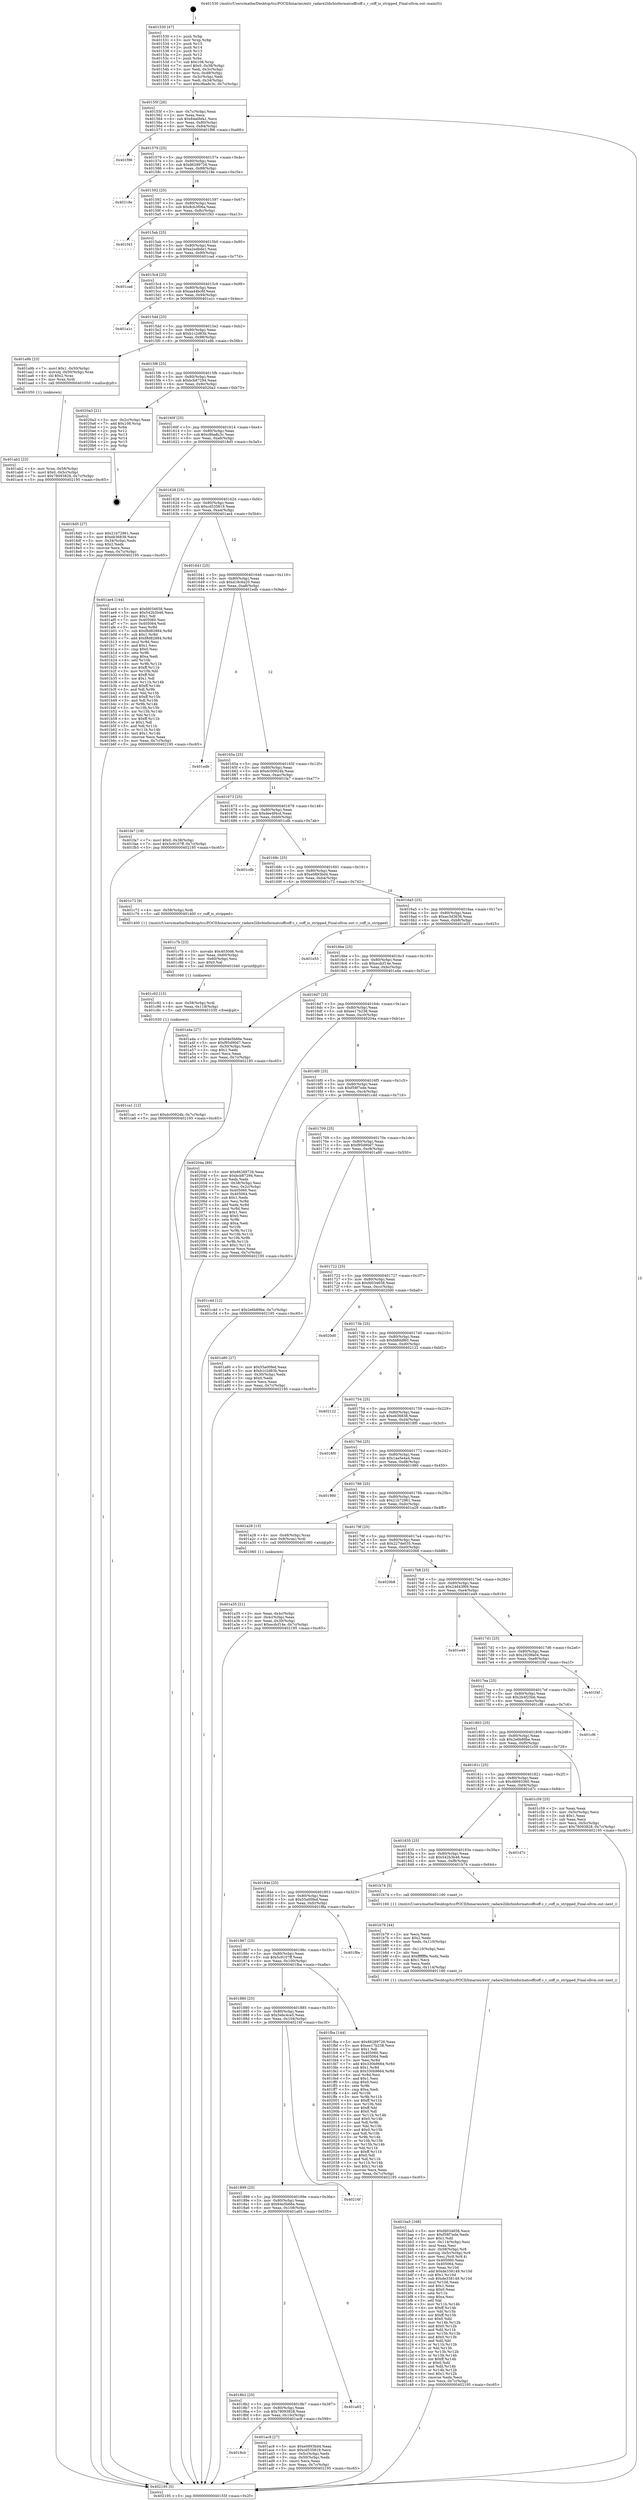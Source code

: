 digraph "0x401530" {
  label = "0x401530 (/mnt/c/Users/mathe/Desktop/tcc/POCII/binaries/extr_radare2librbinformatcoffcoff.c_r_coff_is_stripped_Final-ollvm.out::main(0))"
  labelloc = "t"
  node[shape=record]

  Entry [label="",width=0.3,height=0.3,shape=circle,fillcolor=black,style=filled]
  "0x40155f" [label="{
     0x40155f [26]\l
     | [instrs]\l
     &nbsp;&nbsp;0x40155f \<+3\>: mov -0x7c(%rbp),%eax\l
     &nbsp;&nbsp;0x401562 \<+2\>: mov %eax,%ecx\l
     &nbsp;&nbsp;0x401564 \<+6\>: sub $0x84a0bfa1,%ecx\l
     &nbsp;&nbsp;0x40156a \<+3\>: mov %eax,-0x80(%rbp)\l
     &nbsp;&nbsp;0x40156d \<+6\>: mov %ecx,-0x84(%rbp)\l
     &nbsp;&nbsp;0x401573 \<+6\>: je 0000000000401f96 \<main+0xa66\>\l
  }"]
  "0x401f96" [label="{
     0x401f96\l
  }", style=dashed]
  "0x401579" [label="{
     0x401579 [25]\l
     | [instrs]\l
     &nbsp;&nbsp;0x401579 \<+5\>: jmp 000000000040157e \<main+0x4e\>\l
     &nbsp;&nbsp;0x40157e \<+3\>: mov -0x80(%rbp),%eax\l
     &nbsp;&nbsp;0x401581 \<+5\>: sub $0x86289726,%eax\l
     &nbsp;&nbsp;0x401586 \<+6\>: mov %eax,-0x88(%rbp)\l
     &nbsp;&nbsp;0x40158c \<+6\>: je 000000000040218e \<main+0xc5e\>\l
  }"]
  Exit [label="",width=0.3,height=0.3,shape=circle,fillcolor=black,style=filled,peripheries=2]
  "0x40218e" [label="{
     0x40218e\l
  }", style=dashed]
  "0x401592" [label="{
     0x401592 [25]\l
     | [instrs]\l
     &nbsp;&nbsp;0x401592 \<+5\>: jmp 0000000000401597 \<main+0x67\>\l
     &nbsp;&nbsp;0x401597 \<+3\>: mov -0x80(%rbp),%eax\l
     &nbsp;&nbsp;0x40159a \<+5\>: sub $0x8cb3f06a,%eax\l
     &nbsp;&nbsp;0x40159f \<+6\>: mov %eax,-0x8c(%rbp)\l
     &nbsp;&nbsp;0x4015a5 \<+6\>: je 0000000000401f43 \<main+0xa13\>\l
  }"]
  "0x401ca1" [label="{
     0x401ca1 [12]\l
     | [instrs]\l
     &nbsp;&nbsp;0x401ca1 \<+7\>: movl $0xdc00924b,-0x7c(%rbp)\l
     &nbsp;&nbsp;0x401ca8 \<+5\>: jmp 0000000000402195 \<main+0xc65\>\l
  }"]
  "0x401f43" [label="{
     0x401f43\l
  }", style=dashed]
  "0x4015ab" [label="{
     0x4015ab [25]\l
     | [instrs]\l
     &nbsp;&nbsp;0x4015ab \<+5\>: jmp 00000000004015b0 \<main+0x80\>\l
     &nbsp;&nbsp;0x4015b0 \<+3\>: mov -0x80(%rbp),%eax\l
     &nbsp;&nbsp;0x4015b3 \<+5\>: sub $0xa2edbde1,%eax\l
     &nbsp;&nbsp;0x4015b8 \<+6\>: mov %eax,-0x90(%rbp)\l
     &nbsp;&nbsp;0x4015be \<+6\>: je 0000000000401cad \<main+0x77d\>\l
  }"]
  "0x401c92" [label="{
     0x401c92 [15]\l
     | [instrs]\l
     &nbsp;&nbsp;0x401c92 \<+4\>: mov -0x58(%rbp),%rdi\l
     &nbsp;&nbsp;0x401c96 \<+6\>: mov %eax,-0x118(%rbp)\l
     &nbsp;&nbsp;0x401c9c \<+5\>: call 0000000000401030 \<free@plt\>\l
     | [calls]\l
     &nbsp;&nbsp;0x401030 \{1\} (unknown)\l
  }"]
  "0x401cad" [label="{
     0x401cad\l
  }", style=dashed]
  "0x4015c4" [label="{
     0x4015c4 [25]\l
     | [instrs]\l
     &nbsp;&nbsp;0x4015c4 \<+5\>: jmp 00000000004015c9 \<main+0x99\>\l
     &nbsp;&nbsp;0x4015c9 \<+3\>: mov -0x80(%rbp),%eax\l
     &nbsp;&nbsp;0x4015cc \<+5\>: sub $0xaa44bc6f,%eax\l
     &nbsp;&nbsp;0x4015d1 \<+6\>: mov %eax,-0x94(%rbp)\l
     &nbsp;&nbsp;0x4015d7 \<+6\>: je 0000000000401a1c \<main+0x4ec\>\l
  }"]
  "0x401c7b" [label="{
     0x401c7b [23]\l
     | [instrs]\l
     &nbsp;&nbsp;0x401c7b \<+10\>: movabs $0x4030d6,%rdi\l
     &nbsp;&nbsp;0x401c85 \<+3\>: mov %eax,-0x60(%rbp)\l
     &nbsp;&nbsp;0x401c88 \<+3\>: mov -0x60(%rbp),%esi\l
     &nbsp;&nbsp;0x401c8b \<+2\>: mov $0x0,%al\l
     &nbsp;&nbsp;0x401c8d \<+5\>: call 0000000000401040 \<printf@plt\>\l
     | [calls]\l
     &nbsp;&nbsp;0x401040 \{1\} (unknown)\l
  }"]
  "0x401a1c" [label="{
     0x401a1c\l
  }", style=dashed]
  "0x4015dd" [label="{
     0x4015dd [25]\l
     | [instrs]\l
     &nbsp;&nbsp;0x4015dd \<+5\>: jmp 00000000004015e2 \<main+0xb2\>\l
     &nbsp;&nbsp;0x4015e2 \<+3\>: mov -0x80(%rbp),%eax\l
     &nbsp;&nbsp;0x4015e5 \<+5\>: sub $0xb1c2d83b,%eax\l
     &nbsp;&nbsp;0x4015ea \<+6\>: mov %eax,-0x98(%rbp)\l
     &nbsp;&nbsp;0x4015f0 \<+6\>: je 0000000000401a9b \<main+0x56b\>\l
  }"]
  "0x401ba5" [label="{
     0x401ba5 [168]\l
     | [instrs]\l
     &nbsp;&nbsp;0x401ba5 \<+5\>: mov $0xfd034658,%ecx\l
     &nbsp;&nbsp;0x401baa \<+5\>: mov $0xf58f7ede,%edx\l
     &nbsp;&nbsp;0x401baf \<+3\>: mov $0x1,%dil\l
     &nbsp;&nbsp;0x401bb2 \<+6\>: mov -0x114(%rbp),%esi\l
     &nbsp;&nbsp;0x401bb8 \<+3\>: imul %eax,%esi\l
     &nbsp;&nbsp;0x401bbb \<+4\>: mov -0x58(%rbp),%r8\l
     &nbsp;&nbsp;0x401bbf \<+4\>: movslq -0x5c(%rbp),%r9\l
     &nbsp;&nbsp;0x401bc3 \<+4\>: mov %esi,(%r8,%r9,4)\l
     &nbsp;&nbsp;0x401bc7 \<+7\>: mov 0x405060,%eax\l
     &nbsp;&nbsp;0x401bce \<+7\>: mov 0x405064,%esi\l
     &nbsp;&nbsp;0x401bd5 \<+3\>: mov %eax,%r10d\l
     &nbsp;&nbsp;0x401bd8 \<+7\>: add $0xde338149,%r10d\l
     &nbsp;&nbsp;0x401bdf \<+4\>: sub $0x1,%r10d\l
     &nbsp;&nbsp;0x401be3 \<+7\>: sub $0xde338149,%r10d\l
     &nbsp;&nbsp;0x401bea \<+4\>: imul %r10d,%eax\l
     &nbsp;&nbsp;0x401bee \<+3\>: and $0x1,%eax\l
     &nbsp;&nbsp;0x401bf1 \<+3\>: cmp $0x0,%eax\l
     &nbsp;&nbsp;0x401bf4 \<+4\>: sete %r11b\l
     &nbsp;&nbsp;0x401bf8 \<+3\>: cmp $0xa,%esi\l
     &nbsp;&nbsp;0x401bfb \<+3\>: setl %bl\l
     &nbsp;&nbsp;0x401bfe \<+3\>: mov %r11b,%r14b\l
     &nbsp;&nbsp;0x401c01 \<+4\>: xor $0xff,%r14b\l
     &nbsp;&nbsp;0x401c05 \<+3\>: mov %bl,%r15b\l
     &nbsp;&nbsp;0x401c08 \<+4\>: xor $0xff,%r15b\l
     &nbsp;&nbsp;0x401c0c \<+4\>: xor $0x0,%dil\l
     &nbsp;&nbsp;0x401c10 \<+3\>: mov %r14b,%r12b\l
     &nbsp;&nbsp;0x401c13 \<+4\>: and $0x0,%r12b\l
     &nbsp;&nbsp;0x401c17 \<+3\>: and %dil,%r11b\l
     &nbsp;&nbsp;0x401c1a \<+3\>: mov %r15b,%r13b\l
     &nbsp;&nbsp;0x401c1d \<+4\>: and $0x0,%r13b\l
     &nbsp;&nbsp;0x401c21 \<+3\>: and %dil,%bl\l
     &nbsp;&nbsp;0x401c24 \<+3\>: or %r11b,%r12b\l
     &nbsp;&nbsp;0x401c27 \<+3\>: or %bl,%r13b\l
     &nbsp;&nbsp;0x401c2a \<+3\>: xor %r13b,%r12b\l
     &nbsp;&nbsp;0x401c2d \<+3\>: or %r15b,%r14b\l
     &nbsp;&nbsp;0x401c30 \<+4\>: xor $0xff,%r14b\l
     &nbsp;&nbsp;0x401c34 \<+4\>: or $0x0,%dil\l
     &nbsp;&nbsp;0x401c38 \<+3\>: and %dil,%r14b\l
     &nbsp;&nbsp;0x401c3b \<+3\>: or %r14b,%r12b\l
     &nbsp;&nbsp;0x401c3e \<+4\>: test $0x1,%r12b\l
     &nbsp;&nbsp;0x401c42 \<+3\>: cmovne %edx,%ecx\l
     &nbsp;&nbsp;0x401c45 \<+3\>: mov %ecx,-0x7c(%rbp)\l
     &nbsp;&nbsp;0x401c48 \<+5\>: jmp 0000000000402195 \<main+0xc65\>\l
  }"]
  "0x401a9b" [label="{
     0x401a9b [23]\l
     | [instrs]\l
     &nbsp;&nbsp;0x401a9b \<+7\>: movl $0x1,-0x50(%rbp)\l
     &nbsp;&nbsp;0x401aa2 \<+4\>: movslq -0x50(%rbp),%rax\l
     &nbsp;&nbsp;0x401aa6 \<+4\>: shl $0x2,%rax\l
     &nbsp;&nbsp;0x401aaa \<+3\>: mov %rax,%rdi\l
     &nbsp;&nbsp;0x401aad \<+5\>: call 0000000000401050 \<malloc@plt\>\l
     | [calls]\l
     &nbsp;&nbsp;0x401050 \{1\} (unknown)\l
  }"]
  "0x4015f6" [label="{
     0x4015f6 [25]\l
     | [instrs]\l
     &nbsp;&nbsp;0x4015f6 \<+5\>: jmp 00000000004015fb \<main+0xcb\>\l
     &nbsp;&nbsp;0x4015fb \<+3\>: mov -0x80(%rbp),%eax\l
     &nbsp;&nbsp;0x4015fe \<+5\>: sub $0xbcb87294,%eax\l
     &nbsp;&nbsp;0x401603 \<+6\>: mov %eax,-0x9c(%rbp)\l
     &nbsp;&nbsp;0x401609 \<+6\>: je 00000000004020a3 \<main+0xb73\>\l
  }"]
  "0x401b79" [label="{
     0x401b79 [44]\l
     | [instrs]\l
     &nbsp;&nbsp;0x401b79 \<+2\>: xor %ecx,%ecx\l
     &nbsp;&nbsp;0x401b7b \<+5\>: mov $0x2,%edx\l
     &nbsp;&nbsp;0x401b80 \<+6\>: mov %edx,-0x110(%rbp)\l
     &nbsp;&nbsp;0x401b86 \<+1\>: cltd\l
     &nbsp;&nbsp;0x401b87 \<+6\>: mov -0x110(%rbp),%esi\l
     &nbsp;&nbsp;0x401b8d \<+2\>: idiv %esi\l
     &nbsp;&nbsp;0x401b8f \<+6\>: imul $0xfffffffe,%edx,%edx\l
     &nbsp;&nbsp;0x401b95 \<+3\>: sub $0x1,%ecx\l
     &nbsp;&nbsp;0x401b98 \<+2\>: sub %ecx,%edx\l
     &nbsp;&nbsp;0x401b9a \<+6\>: mov %edx,-0x114(%rbp)\l
     &nbsp;&nbsp;0x401ba0 \<+5\>: call 0000000000401160 \<next_i\>\l
     | [calls]\l
     &nbsp;&nbsp;0x401160 \{1\} (/mnt/c/Users/mathe/Desktop/tcc/POCII/binaries/extr_radare2librbinformatcoffcoff.c_r_coff_is_stripped_Final-ollvm.out::next_i)\l
  }"]
  "0x4020a3" [label="{
     0x4020a3 [21]\l
     | [instrs]\l
     &nbsp;&nbsp;0x4020a3 \<+3\>: mov -0x2c(%rbp),%eax\l
     &nbsp;&nbsp;0x4020a6 \<+7\>: add $0x108,%rsp\l
     &nbsp;&nbsp;0x4020ad \<+1\>: pop %rbx\l
     &nbsp;&nbsp;0x4020ae \<+2\>: pop %r12\l
     &nbsp;&nbsp;0x4020b0 \<+2\>: pop %r13\l
     &nbsp;&nbsp;0x4020b2 \<+2\>: pop %r14\l
     &nbsp;&nbsp;0x4020b4 \<+2\>: pop %r15\l
     &nbsp;&nbsp;0x4020b6 \<+1\>: pop %rbp\l
     &nbsp;&nbsp;0x4020b7 \<+1\>: ret\l
  }"]
  "0x40160f" [label="{
     0x40160f [25]\l
     | [instrs]\l
     &nbsp;&nbsp;0x40160f \<+5\>: jmp 0000000000401614 \<main+0xe4\>\l
     &nbsp;&nbsp;0x401614 \<+3\>: mov -0x80(%rbp),%eax\l
     &nbsp;&nbsp;0x401617 \<+5\>: sub $0xc8ba8c3c,%eax\l
     &nbsp;&nbsp;0x40161c \<+6\>: mov %eax,-0xa0(%rbp)\l
     &nbsp;&nbsp;0x401622 \<+6\>: je 00000000004018d5 \<main+0x3a5\>\l
  }"]
  "0x4018cb" [label="{
     0x4018cb\l
  }", style=dashed]
  "0x4018d5" [label="{
     0x4018d5 [27]\l
     | [instrs]\l
     &nbsp;&nbsp;0x4018d5 \<+5\>: mov $0x21b72961,%eax\l
     &nbsp;&nbsp;0x4018da \<+5\>: mov $0xeb36838,%ecx\l
     &nbsp;&nbsp;0x4018df \<+3\>: mov -0x34(%rbp),%edx\l
     &nbsp;&nbsp;0x4018e2 \<+3\>: cmp $0x2,%edx\l
     &nbsp;&nbsp;0x4018e5 \<+3\>: cmovne %ecx,%eax\l
     &nbsp;&nbsp;0x4018e8 \<+3\>: mov %eax,-0x7c(%rbp)\l
     &nbsp;&nbsp;0x4018eb \<+5\>: jmp 0000000000402195 \<main+0xc65\>\l
  }"]
  "0x401628" [label="{
     0x401628 [25]\l
     | [instrs]\l
     &nbsp;&nbsp;0x401628 \<+5\>: jmp 000000000040162d \<main+0xfd\>\l
     &nbsp;&nbsp;0x40162d \<+3\>: mov -0x80(%rbp),%eax\l
     &nbsp;&nbsp;0x401630 \<+5\>: sub $0xcd535819,%eax\l
     &nbsp;&nbsp;0x401635 \<+6\>: mov %eax,-0xa4(%rbp)\l
     &nbsp;&nbsp;0x40163b \<+6\>: je 0000000000401ae4 \<main+0x5b4\>\l
  }"]
  "0x402195" [label="{
     0x402195 [5]\l
     | [instrs]\l
     &nbsp;&nbsp;0x402195 \<+5\>: jmp 000000000040155f \<main+0x2f\>\l
  }"]
  "0x401530" [label="{
     0x401530 [47]\l
     | [instrs]\l
     &nbsp;&nbsp;0x401530 \<+1\>: push %rbp\l
     &nbsp;&nbsp;0x401531 \<+3\>: mov %rsp,%rbp\l
     &nbsp;&nbsp;0x401534 \<+2\>: push %r15\l
     &nbsp;&nbsp;0x401536 \<+2\>: push %r14\l
     &nbsp;&nbsp;0x401538 \<+2\>: push %r13\l
     &nbsp;&nbsp;0x40153a \<+2\>: push %r12\l
     &nbsp;&nbsp;0x40153c \<+1\>: push %rbx\l
     &nbsp;&nbsp;0x40153d \<+7\>: sub $0x108,%rsp\l
     &nbsp;&nbsp;0x401544 \<+7\>: movl $0x0,-0x38(%rbp)\l
     &nbsp;&nbsp;0x40154b \<+3\>: mov %edi,-0x3c(%rbp)\l
     &nbsp;&nbsp;0x40154e \<+4\>: mov %rsi,-0x48(%rbp)\l
     &nbsp;&nbsp;0x401552 \<+3\>: mov -0x3c(%rbp),%edi\l
     &nbsp;&nbsp;0x401555 \<+3\>: mov %edi,-0x34(%rbp)\l
     &nbsp;&nbsp;0x401558 \<+7\>: movl $0xc8ba8c3c,-0x7c(%rbp)\l
  }"]
  "0x401ac9" [label="{
     0x401ac9 [27]\l
     | [instrs]\l
     &nbsp;&nbsp;0x401ac9 \<+5\>: mov $0xe0893bd4,%eax\l
     &nbsp;&nbsp;0x401ace \<+5\>: mov $0xcd535819,%ecx\l
     &nbsp;&nbsp;0x401ad3 \<+3\>: mov -0x5c(%rbp),%edx\l
     &nbsp;&nbsp;0x401ad6 \<+3\>: cmp -0x50(%rbp),%edx\l
     &nbsp;&nbsp;0x401ad9 \<+3\>: cmovl %ecx,%eax\l
     &nbsp;&nbsp;0x401adc \<+3\>: mov %eax,-0x7c(%rbp)\l
     &nbsp;&nbsp;0x401adf \<+5\>: jmp 0000000000402195 \<main+0xc65\>\l
  }"]
  "0x401ae4" [label="{
     0x401ae4 [144]\l
     | [instrs]\l
     &nbsp;&nbsp;0x401ae4 \<+5\>: mov $0xfd034658,%eax\l
     &nbsp;&nbsp;0x401ae9 \<+5\>: mov $0x542b3b46,%ecx\l
     &nbsp;&nbsp;0x401aee \<+2\>: mov $0x1,%dl\l
     &nbsp;&nbsp;0x401af0 \<+7\>: mov 0x405060,%esi\l
     &nbsp;&nbsp;0x401af7 \<+7\>: mov 0x405064,%edi\l
     &nbsp;&nbsp;0x401afe \<+3\>: mov %esi,%r8d\l
     &nbsp;&nbsp;0x401b01 \<+7\>: sub $0xf8d82884,%r8d\l
     &nbsp;&nbsp;0x401b08 \<+4\>: sub $0x1,%r8d\l
     &nbsp;&nbsp;0x401b0c \<+7\>: add $0xf8d82884,%r8d\l
     &nbsp;&nbsp;0x401b13 \<+4\>: imul %r8d,%esi\l
     &nbsp;&nbsp;0x401b17 \<+3\>: and $0x1,%esi\l
     &nbsp;&nbsp;0x401b1a \<+3\>: cmp $0x0,%esi\l
     &nbsp;&nbsp;0x401b1d \<+4\>: sete %r9b\l
     &nbsp;&nbsp;0x401b21 \<+3\>: cmp $0xa,%edi\l
     &nbsp;&nbsp;0x401b24 \<+4\>: setl %r10b\l
     &nbsp;&nbsp;0x401b28 \<+3\>: mov %r9b,%r11b\l
     &nbsp;&nbsp;0x401b2b \<+4\>: xor $0xff,%r11b\l
     &nbsp;&nbsp;0x401b2f \<+3\>: mov %r10b,%bl\l
     &nbsp;&nbsp;0x401b32 \<+3\>: xor $0xff,%bl\l
     &nbsp;&nbsp;0x401b35 \<+3\>: xor $0x1,%dl\l
     &nbsp;&nbsp;0x401b38 \<+3\>: mov %r11b,%r14b\l
     &nbsp;&nbsp;0x401b3b \<+4\>: and $0xff,%r14b\l
     &nbsp;&nbsp;0x401b3f \<+3\>: and %dl,%r9b\l
     &nbsp;&nbsp;0x401b42 \<+3\>: mov %bl,%r15b\l
     &nbsp;&nbsp;0x401b45 \<+4\>: and $0xff,%r15b\l
     &nbsp;&nbsp;0x401b49 \<+3\>: and %dl,%r10b\l
     &nbsp;&nbsp;0x401b4c \<+3\>: or %r9b,%r14b\l
     &nbsp;&nbsp;0x401b4f \<+3\>: or %r10b,%r15b\l
     &nbsp;&nbsp;0x401b52 \<+3\>: xor %r15b,%r14b\l
     &nbsp;&nbsp;0x401b55 \<+3\>: or %bl,%r11b\l
     &nbsp;&nbsp;0x401b58 \<+4\>: xor $0xff,%r11b\l
     &nbsp;&nbsp;0x401b5c \<+3\>: or $0x1,%dl\l
     &nbsp;&nbsp;0x401b5f \<+3\>: and %dl,%r11b\l
     &nbsp;&nbsp;0x401b62 \<+3\>: or %r11b,%r14b\l
     &nbsp;&nbsp;0x401b65 \<+4\>: test $0x1,%r14b\l
     &nbsp;&nbsp;0x401b69 \<+3\>: cmovne %ecx,%eax\l
     &nbsp;&nbsp;0x401b6c \<+3\>: mov %eax,-0x7c(%rbp)\l
     &nbsp;&nbsp;0x401b6f \<+5\>: jmp 0000000000402195 \<main+0xc65\>\l
  }"]
  "0x401641" [label="{
     0x401641 [25]\l
     | [instrs]\l
     &nbsp;&nbsp;0x401641 \<+5\>: jmp 0000000000401646 \<main+0x116\>\l
     &nbsp;&nbsp;0x401646 \<+3\>: mov -0x80(%rbp),%eax\l
     &nbsp;&nbsp;0x401649 \<+5\>: sub $0xd18c6a20,%eax\l
     &nbsp;&nbsp;0x40164e \<+6\>: mov %eax,-0xa8(%rbp)\l
     &nbsp;&nbsp;0x401654 \<+6\>: je 0000000000401edb \<main+0x9ab\>\l
  }"]
  "0x4018b2" [label="{
     0x4018b2 [25]\l
     | [instrs]\l
     &nbsp;&nbsp;0x4018b2 \<+5\>: jmp 00000000004018b7 \<main+0x387\>\l
     &nbsp;&nbsp;0x4018b7 \<+3\>: mov -0x80(%rbp),%eax\l
     &nbsp;&nbsp;0x4018ba \<+5\>: sub $0x78093828,%eax\l
     &nbsp;&nbsp;0x4018bf \<+6\>: mov %eax,-0x10c(%rbp)\l
     &nbsp;&nbsp;0x4018c5 \<+6\>: je 0000000000401ac9 \<main+0x599\>\l
  }"]
  "0x401edb" [label="{
     0x401edb\l
  }", style=dashed]
  "0x40165a" [label="{
     0x40165a [25]\l
     | [instrs]\l
     &nbsp;&nbsp;0x40165a \<+5\>: jmp 000000000040165f \<main+0x12f\>\l
     &nbsp;&nbsp;0x40165f \<+3\>: mov -0x80(%rbp),%eax\l
     &nbsp;&nbsp;0x401662 \<+5\>: sub $0xdc00924b,%eax\l
     &nbsp;&nbsp;0x401667 \<+6\>: mov %eax,-0xac(%rbp)\l
     &nbsp;&nbsp;0x40166d \<+6\>: je 0000000000401fa7 \<main+0xa77\>\l
  }"]
  "0x401a65" [label="{
     0x401a65\l
  }", style=dashed]
  "0x401fa7" [label="{
     0x401fa7 [19]\l
     | [instrs]\l
     &nbsp;&nbsp;0x401fa7 \<+7\>: movl $0x0,-0x38(%rbp)\l
     &nbsp;&nbsp;0x401fae \<+7\>: movl $0x5c9107ff,-0x7c(%rbp)\l
     &nbsp;&nbsp;0x401fb5 \<+5\>: jmp 0000000000402195 \<main+0xc65\>\l
  }"]
  "0x401673" [label="{
     0x401673 [25]\l
     | [instrs]\l
     &nbsp;&nbsp;0x401673 \<+5\>: jmp 0000000000401678 \<main+0x148\>\l
     &nbsp;&nbsp;0x401678 \<+3\>: mov -0x80(%rbp),%eax\l
     &nbsp;&nbsp;0x40167b \<+5\>: sub $0xdee4f4cd,%eax\l
     &nbsp;&nbsp;0x401680 \<+6\>: mov %eax,-0xb0(%rbp)\l
     &nbsp;&nbsp;0x401686 \<+6\>: je 0000000000401cdb \<main+0x7ab\>\l
  }"]
  "0x401899" [label="{
     0x401899 [25]\l
     | [instrs]\l
     &nbsp;&nbsp;0x401899 \<+5\>: jmp 000000000040189e \<main+0x36e\>\l
     &nbsp;&nbsp;0x40189e \<+3\>: mov -0x80(%rbp),%eax\l
     &nbsp;&nbsp;0x4018a1 \<+5\>: sub $0x64e5b66e,%eax\l
     &nbsp;&nbsp;0x4018a6 \<+6\>: mov %eax,-0x108(%rbp)\l
     &nbsp;&nbsp;0x4018ac \<+6\>: je 0000000000401a65 \<main+0x535\>\l
  }"]
  "0x401cdb" [label="{
     0x401cdb\l
  }", style=dashed]
  "0x40168c" [label="{
     0x40168c [25]\l
     | [instrs]\l
     &nbsp;&nbsp;0x40168c \<+5\>: jmp 0000000000401691 \<main+0x161\>\l
     &nbsp;&nbsp;0x401691 \<+3\>: mov -0x80(%rbp),%eax\l
     &nbsp;&nbsp;0x401694 \<+5\>: sub $0xe0893bd4,%eax\l
     &nbsp;&nbsp;0x401699 \<+6\>: mov %eax,-0xb4(%rbp)\l
     &nbsp;&nbsp;0x40169f \<+6\>: je 0000000000401c72 \<main+0x742\>\l
  }"]
  "0x40216f" [label="{
     0x40216f\l
  }", style=dashed]
  "0x401c72" [label="{
     0x401c72 [9]\l
     | [instrs]\l
     &nbsp;&nbsp;0x401c72 \<+4\>: mov -0x58(%rbp),%rdi\l
     &nbsp;&nbsp;0x401c76 \<+5\>: call 0000000000401400 \<r_coff_is_stripped\>\l
     | [calls]\l
     &nbsp;&nbsp;0x401400 \{1\} (/mnt/c/Users/mathe/Desktop/tcc/POCII/binaries/extr_radare2librbinformatcoffcoff.c_r_coff_is_stripped_Final-ollvm.out::r_coff_is_stripped)\l
  }"]
  "0x4016a5" [label="{
     0x4016a5 [25]\l
     | [instrs]\l
     &nbsp;&nbsp;0x4016a5 \<+5\>: jmp 00000000004016aa \<main+0x17a\>\l
     &nbsp;&nbsp;0x4016aa \<+3\>: mov -0x80(%rbp),%eax\l
     &nbsp;&nbsp;0x4016ad \<+5\>: sub $0xec3d3636,%eax\l
     &nbsp;&nbsp;0x4016b2 \<+6\>: mov %eax,-0xb8(%rbp)\l
     &nbsp;&nbsp;0x4016b8 \<+6\>: je 0000000000401e55 \<main+0x925\>\l
  }"]
  "0x401880" [label="{
     0x401880 [25]\l
     | [instrs]\l
     &nbsp;&nbsp;0x401880 \<+5\>: jmp 0000000000401885 \<main+0x355\>\l
     &nbsp;&nbsp;0x401885 \<+3\>: mov -0x80(%rbp),%eax\l
     &nbsp;&nbsp;0x401888 \<+5\>: sub $0x5ebc4ce5,%eax\l
     &nbsp;&nbsp;0x40188d \<+6\>: mov %eax,-0x104(%rbp)\l
     &nbsp;&nbsp;0x401893 \<+6\>: je 000000000040216f \<main+0xc3f\>\l
  }"]
  "0x401e55" [label="{
     0x401e55\l
  }", style=dashed]
  "0x4016be" [label="{
     0x4016be [25]\l
     | [instrs]\l
     &nbsp;&nbsp;0x4016be \<+5\>: jmp 00000000004016c3 \<main+0x193\>\l
     &nbsp;&nbsp;0x4016c3 \<+3\>: mov -0x80(%rbp),%eax\l
     &nbsp;&nbsp;0x4016c6 \<+5\>: sub $0xecdcf14e,%eax\l
     &nbsp;&nbsp;0x4016cb \<+6\>: mov %eax,-0xbc(%rbp)\l
     &nbsp;&nbsp;0x4016d1 \<+6\>: je 0000000000401a4a \<main+0x51a\>\l
  }"]
  "0x401fba" [label="{
     0x401fba [144]\l
     | [instrs]\l
     &nbsp;&nbsp;0x401fba \<+5\>: mov $0x86289726,%eax\l
     &nbsp;&nbsp;0x401fbf \<+5\>: mov $0xee17b238,%ecx\l
     &nbsp;&nbsp;0x401fc4 \<+2\>: mov $0x1,%dl\l
     &nbsp;&nbsp;0x401fc6 \<+7\>: mov 0x405060,%esi\l
     &nbsp;&nbsp;0x401fcd \<+7\>: mov 0x405064,%edi\l
     &nbsp;&nbsp;0x401fd4 \<+3\>: mov %esi,%r8d\l
     &nbsp;&nbsp;0x401fd7 \<+7\>: add $0x330b9664,%r8d\l
     &nbsp;&nbsp;0x401fde \<+4\>: sub $0x1,%r8d\l
     &nbsp;&nbsp;0x401fe2 \<+7\>: sub $0x330b9664,%r8d\l
     &nbsp;&nbsp;0x401fe9 \<+4\>: imul %r8d,%esi\l
     &nbsp;&nbsp;0x401fed \<+3\>: and $0x1,%esi\l
     &nbsp;&nbsp;0x401ff0 \<+3\>: cmp $0x0,%esi\l
     &nbsp;&nbsp;0x401ff3 \<+4\>: sete %r9b\l
     &nbsp;&nbsp;0x401ff7 \<+3\>: cmp $0xa,%edi\l
     &nbsp;&nbsp;0x401ffa \<+4\>: setl %r10b\l
     &nbsp;&nbsp;0x401ffe \<+3\>: mov %r9b,%r11b\l
     &nbsp;&nbsp;0x402001 \<+4\>: xor $0xff,%r11b\l
     &nbsp;&nbsp;0x402005 \<+3\>: mov %r10b,%bl\l
     &nbsp;&nbsp;0x402008 \<+3\>: xor $0xff,%bl\l
     &nbsp;&nbsp;0x40200b \<+3\>: xor $0x0,%dl\l
     &nbsp;&nbsp;0x40200e \<+3\>: mov %r11b,%r14b\l
     &nbsp;&nbsp;0x402011 \<+4\>: and $0x0,%r14b\l
     &nbsp;&nbsp;0x402015 \<+3\>: and %dl,%r9b\l
     &nbsp;&nbsp;0x402018 \<+3\>: mov %bl,%r15b\l
     &nbsp;&nbsp;0x40201b \<+4\>: and $0x0,%r15b\l
     &nbsp;&nbsp;0x40201f \<+3\>: and %dl,%r10b\l
     &nbsp;&nbsp;0x402022 \<+3\>: or %r9b,%r14b\l
     &nbsp;&nbsp;0x402025 \<+3\>: or %r10b,%r15b\l
     &nbsp;&nbsp;0x402028 \<+3\>: xor %r15b,%r14b\l
     &nbsp;&nbsp;0x40202b \<+3\>: or %bl,%r11b\l
     &nbsp;&nbsp;0x40202e \<+4\>: xor $0xff,%r11b\l
     &nbsp;&nbsp;0x402032 \<+3\>: or $0x0,%dl\l
     &nbsp;&nbsp;0x402035 \<+3\>: and %dl,%r11b\l
     &nbsp;&nbsp;0x402038 \<+3\>: or %r11b,%r14b\l
     &nbsp;&nbsp;0x40203b \<+4\>: test $0x1,%r14b\l
     &nbsp;&nbsp;0x40203f \<+3\>: cmovne %ecx,%eax\l
     &nbsp;&nbsp;0x402042 \<+3\>: mov %eax,-0x7c(%rbp)\l
     &nbsp;&nbsp;0x402045 \<+5\>: jmp 0000000000402195 \<main+0xc65\>\l
  }"]
  "0x401a4a" [label="{
     0x401a4a [27]\l
     | [instrs]\l
     &nbsp;&nbsp;0x401a4a \<+5\>: mov $0x64e5b66e,%eax\l
     &nbsp;&nbsp;0x401a4f \<+5\>: mov $0xf95d90d7,%ecx\l
     &nbsp;&nbsp;0x401a54 \<+3\>: mov -0x30(%rbp),%edx\l
     &nbsp;&nbsp;0x401a57 \<+3\>: cmp $0x1,%edx\l
     &nbsp;&nbsp;0x401a5a \<+3\>: cmovl %ecx,%eax\l
     &nbsp;&nbsp;0x401a5d \<+3\>: mov %eax,-0x7c(%rbp)\l
     &nbsp;&nbsp;0x401a60 \<+5\>: jmp 0000000000402195 \<main+0xc65\>\l
  }"]
  "0x4016d7" [label="{
     0x4016d7 [25]\l
     | [instrs]\l
     &nbsp;&nbsp;0x4016d7 \<+5\>: jmp 00000000004016dc \<main+0x1ac\>\l
     &nbsp;&nbsp;0x4016dc \<+3\>: mov -0x80(%rbp),%eax\l
     &nbsp;&nbsp;0x4016df \<+5\>: sub $0xee17b238,%eax\l
     &nbsp;&nbsp;0x4016e4 \<+6\>: mov %eax,-0xc0(%rbp)\l
     &nbsp;&nbsp;0x4016ea \<+6\>: je 000000000040204a \<main+0xb1a\>\l
  }"]
  "0x401867" [label="{
     0x401867 [25]\l
     | [instrs]\l
     &nbsp;&nbsp;0x401867 \<+5\>: jmp 000000000040186c \<main+0x33c\>\l
     &nbsp;&nbsp;0x40186c \<+3\>: mov -0x80(%rbp),%eax\l
     &nbsp;&nbsp;0x40186f \<+5\>: sub $0x5c9107ff,%eax\l
     &nbsp;&nbsp;0x401874 \<+6\>: mov %eax,-0x100(%rbp)\l
     &nbsp;&nbsp;0x40187a \<+6\>: je 0000000000401fba \<main+0xa8a\>\l
  }"]
  "0x40204a" [label="{
     0x40204a [89]\l
     | [instrs]\l
     &nbsp;&nbsp;0x40204a \<+5\>: mov $0x86289726,%eax\l
     &nbsp;&nbsp;0x40204f \<+5\>: mov $0xbcb87294,%ecx\l
     &nbsp;&nbsp;0x402054 \<+2\>: xor %edx,%edx\l
     &nbsp;&nbsp;0x402056 \<+3\>: mov -0x38(%rbp),%esi\l
     &nbsp;&nbsp;0x402059 \<+3\>: mov %esi,-0x2c(%rbp)\l
     &nbsp;&nbsp;0x40205c \<+7\>: mov 0x405060,%esi\l
     &nbsp;&nbsp;0x402063 \<+7\>: mov 0x405064,%edi\l
     &nbsp;&nbsp;0x40206a \<+3\>: sub $0x1,%edx\l
     &nbsp;&nbsp;0x40206d \<+3\>: mov %esi,%r8d\l
     &nbsp;&nbsp;0x402070 \<+3\>: add %edx,%r8d\l
     &nbsp;&nbsp;0x402073 \<+4\>: imul %r8d,%esi\l
     &nbsp;&nbsp;0x402077 \<+3\>: and $0x1,%esi\l
     &nbsp;&nbsp;0x40207a \<+3\>: cmp $0x0,%esi\l
     &nbsp;&nbsp;0x40207d \<+4\>: sete %r9b\l
     &nbsp;&nbsp;0x402081 \<+3\>: cmp $0xa,%edi\l
     &nbsp;&nbsp;0x402084 \<+4\>: setl %r10b\l
     &nbsp;&nbsp;0x402088 \<+3\>: mov %r9b,%r11b\l
     &nbsp;&nbsp;0x40208b \<+3\>: and %r10b,%r11b\l
     &nbsp;&nbsp;0x40208e \<+3\>: xor %r10b,%r9b\l
     &nbsp;&nbsp;0x402091 \<+3\>: or %r9b,%r11b\l
     &nbsp;&nbsp;0x402094 \<+4\>: test $0x1,%r11b\l
     &nbsp;&nbsp;0x402098 \<+3\>: cmovne %ecx,%eax\l
     &nbsp;&nbsp;0x40209b \<+3\>: mov %eax,-0x7c(%rbp)\l
     &nbsp;&nbsp;0x40209e \<+5\>: jmp 0000000000402195 \<main+0xc65\>\l
  }"]
  "0x4016f0" [label="{
     0x4016f0 [25]\l
     | [instrs]\l
     &nbsp;&nbsp;0x4016f0 \<+5\>: jmp 00000000004016f5 \<main+0x1c5\>\l
     &nbsp;&nbsp;0x4016f5 \<+3\>: mov -0x80(%rbp),%eax\l
     &nbsp;&nbsp;0x4016f8 \<+5\>: sub $0xf58f7ede,%eax\l
     &nbsp;&nbsp;0x4016fd \<+6\>: mov %eax,-0xc4(%rbp)\l
     &nbsp;&nbsp;0x401703 \<+6\>: je 0000000000401c4d \<main+0x71d\>\l
  }"]
  "0x401f8a" [label="{
     0x401f8a\l
  }", style=dashed]
  "0x401c4d" [label="{
     0x401c4d [12]\l
     | [instrs]\l
     &nbsp;&nbsp;0x401c4d \<+7\>: movl $0x2e6b89be,-0x7c(%rbp)\l
     &nbsp;&nbsp;0x401c54 \<+5\>: jmp 0000000000402195 \<main+0xc65\>\l
  }"]
  "0x401709" [label="{
     0x401709 [25]\l
     | [instrs]\l
     &nbsp;&nbsp;0x401709 \<+5\>: jmp 000000000040170e \<main+0x1de\>\l
     &nbsp;&nbsp;0x40170e \<+3\>: mov -0x80(%rbp),%eax\l
     &nbsp;&nbsp;0x401711 \<+5\>: sub $0xf95d90d7,%eax\l
     &nbsp;&nbsp;0x401716 \<+6\>: mov %eax,-0xc8(%rbp)\l
     &nbsp;&nbsp;0x40171c \<+6\>: je 0000000000401a80 \<main+0x550\>\l
  }"]
  "0x40184e" [label="{
     0x40184e [25]\l
     | [instrs]\l
     &nbsp;&nbsp;0x40184e \<+5\>: jmp 0000000000401853 \<main+0x323\>\l
     &nbsp;&nbsp;0x401853 \<+3\>: mov -0x80(%rbp),%eax\l
     &nbsp;&nbsp;0x401856 \<+5\>: sub $0x55a00fed,%eax\l
     &nbsp;&nbsp;0x40185b \<+6\>: mov %eax,-0xfc(%rbp)\l
     &nbsp;&nbsp;0x401861 \<+6\>: je 0000000000401f8a \<main+0xa5a\>\l
  }"]
  "0x401a80" [label="{
     0x401a80 [27]\l
     | [instrs]\l
     &nbsp;&nbsp;0x401a80 \<+5\>: mov $0x55a00fed,%eax\l
     &nbsp;&nbsp;0x401a85 \<+5\>: mov $0xb1c2d83b,%ecx\l
     &nbsp;&nbsp;0x401a8a \<+3\>: mov -0x30(%rbp),%edx\l
     &nbsp;&nbsp;0x401a8d \<+3\>: cmp $0x0,%edx\l
     &nbsp;&nbsp;0x401a90 \<+3\>: cmove %ecx,%eax\l
     &nbsp;&nbsp;0x401a93 \<+3\>: mov %eax,-0x7c(%rbp)\l
     &nbsp;&nbsp;0x401a96 \<+5\>: jmp 0000000000402195 \<main+0xc65\>\l
  }"]
  "0x401722" [label="{
     0x401722 [25]\l
     | [instrs]\l
     &nbsp;&nbsp;0x401722 \<+5\>: jmp 0000000000401727 \<main+0x1f7\>\l
     &nbsp;&nbsp;0x401727 \<+3\>: mov -0x80(%rbp),%eax\l
     &nbsp;&nbsp;0x40172a \<+5\>: sub $0xfd034658,%eax\l
     &nbsp;&nbsp;0x40172f \<+6\>: mov %eax,-0xcc(%rbp)\l
     &nbsp;&nbsp;0x401735 \<+6\>: je 00000000004020d0 \<main+0xba0\>\l
  }"]
  "0x401b74" [label="{
     0x401b74 [5]\l
     | [instrs]\l
     &nbsp;&nbsp;0x401b74 \<+5\>: call 0000000000401160 \<next_i\>\l
     | [calls]\l
     &nbsp;&nbsp;0x401160 \{1\} (/mnt/c/Users/mathe/Desktop/tcc/POCII/binaries/extr_radare2librbinformatcoffcoff.c_r_coff_is_stripped_Final-ollvm.out::next_i)\l
  }"]
  "0x4020d0" [label="{
     0x4020d0\l
  }", style=dashed]
  "0x40173b" [label="{
     0x40173b [25]\l
     | [instrs]\l
     &nbsp;&nbsp;0x40173b \<+5\>: jmp 0000000000401740 \<main+0x210\>\l
     &nbsp;&nbsp;0x401740 \<+3\>: mov -0x80(%rbp),%eax\l
     &nbsp;&nbsp;0x401743 \<+5\>: sub $0xfd8ddf60,%eax\l
     &nbsp;&nbsp;0x401748 \<+6\>: mov %eax,-0xd0(%rbp)\l
     &nbsp;&nbsp;0x40174e \<+6\>: je 0000000000402122 \<main+0xbf2\>\l
  }"]
  "0x401835" [label="{
     0x401835 [25]\l
     | [instrs]\l
     &nbsp;&nbsp;0x401835 \<+5\>: jmp 000000000040183a \<main+0x30a\>\l
     &nbsp;&nbsp;0x40183a \<+3\>: mov -0x80(%rbp),%eax\l
     &nbsp;&nbsp;0x40183d \<+5\>: sub $0x542b3b46,%eax\l
     &nbsp;&nbsp;0x401842 \<+6\>: mov %eax,-0xf8(%rbp)\l
     &nbsp;&nbsp;0x401848 \<+6\>: je 0000000000401b74 \<main+0x644\>\l
  }"]
  "0x402122" [label="{
     0x402122\l
  }", style=dashed]
  "0x401754" [label="{
     0x401754 [25]\l
     | [instrs]\l
     &nbsp;&nbsp;0x401754 \<+5\>: jmp 0000000000401759 \<main+0x229\>\l
     &nbsp;&nbsp;0x401759 \<+3\>: mov -0x80(%rbp),%eax\l
     &nbsp;&nbsp;0x40175c \<+5\>: sub $0xeb36838,%eax\l
     &nbsp;&nbsp;0x401761 \<+6\>: mov %eax,-0xd4(%rbp)\l
     &nbsp;&nbsp;0x401767 \<+6\>: je 00000000004018f0 \<main+0x3c0\>\l
  }"]
  "0x401d7c" [label="{
     0x401d7c\l
  }", style=dashed]
  "0x4018f0" [label="{
     0x4018f0\l
  }", style=dashed]
  "0x40176d" [label="{
     0x40176d [25]\l
     | [instrs]\l
     &nbsp;&nbsp;0x40176d \<+5\>: jmp 0000000000401772 \<main+0x242\>\l
     &nbsp;&nbsp;0x401772 \<+3\>: mov -0x80(%rbp),%eax\l
     &nbsp;&nbsp;0x401775 \<+5\>: sub $0x1aa5e4a4,%eax\l
     &nbsp;&nbsp;0x40177a \<+6\>: mov %eax,-0xd8(%rbp)\l
     &nbsp;&nbsp;0x401780 \<+6\>: je 0000000000401980 \<main+0x450\>\l
  }"]
  "0x40181c" [label="{
     0x40181c [25]\l
     | [instrs]\l
     &nbsp;&nbsp;0x40181c \<+5\>: jmp 0000000000401821 \<main+0x2f1\>\l
     &nbsp;&nbsp;0x401821 \<+3\>: mov -0x80(%rbp),%eax\l
     &nbsp;&nbsp;0x401824 \<+5\>: sub $0x46693360,%eax\l
     &nbsp;&nbsp;0x401829 \<+6\>: mov %eax,-0xf4(%rbp)\l
     &nbsp;&nbsp;0x40182f \<+6\>: je 0000000000401d7c \<main+0x84c\>\l
  }"]
  "0x401980" [label="{
     0x401980\l
  }", style=dashed]
  "0x401786" [label="{
     0x401786 [25]\l
     | [instrs]\l
     &nbsp;&nbsp;0x401786 \<+5\>: jmp 000000000040178b \<main+0x25b\>\l
     &nbsp;&nbsp;0x40178b \<+3\>: mov -0x80(%rbp),%eax\l
     &nbsp;&nbsp;0x40178e \<+5\>: sub $0x21b72961,%eax\l
     &nbsp;&nbsp;0x401793 \<+6\>: mov %eax,-0xdc(%rbp)\l
     &nbsp;&nbsp;0x401799 \<+6\>: je 0000000000401a28 \<main+0x4f8\>\l
  }"]
  "0x401c59" [label="{
     0x401c59 [25]\l
     | [instrs]\l
     &nbsp;&nbsp;0x401c59 \<+2\>: xor %eax,%eax\l
     &nbsp;&nbsp;0x401c5b \<+3\>: mov -0x5c(%rbp),%ecx\l
     &nbsp;&nbsp;0x401c5e \<+3\>: sub $0x1,%eax\l
     &nbsp;&nbsp;0x401c61 \<+2\>: sub %eax,%ecx\l
     &nbsp;&nbsp;0x401c63 \<+3\>: mov %ecx,-0x5c(%rbp)\l
     &nbsp;&nbsp;0x401c66 \<+7\>: movl $0x78093828,-0x7c(%rbp)\l
     &nbsp;&nbsp;0x401c6d \<+5\>: jmp 0000000000402195 \<main+0xc65\>\l
  }"]
  "0x401a28" [label="{
     0x401a28 [13]\l
     | [instrs]\l
     &nbsp;&nbsp;0x401a28 \<+4\>: mov -0x48(%rbp),%rax\l
     &nbsp;&nbsp;0x401a2c \<+4\>: mov 0x8(%rax),%rdi\l
     &nbsp;&nbsp;0x401a30 \<+5\>: call 0000000000401060 \<atoi@plt\>\l
     | [calls]\l
     &nbsp;&nbsp;0x401060 \{1\} (unknown)\l
  }"]
  "0x40179f" [label="{
     0x40179f [25]\l
     | [instrs]\l
     &nbsp;&nbsp;0x40179f \<+5\>: jmp 00000000004017a4 \<main+0x274\>\l
     &nbsp;&nbsp;0x4017a4 \<+3\>: mov -0x80(%rbp),%eax\l
     &nbsp;&nbsp;0x4017a7 \<+5\>: sub $0x227de035,%eax\l
     &nbsp;&nbsp;0x4017ac \<+6\>: mov %eax,-0xe0(%rbp)\l
     &nbsp;&nbsp;0x4017b2 \<+6\>: je 00000000004020b8 \<main+0xb88\>\l
  }"]
  "0x401a35" [label="{
     0x401a35 [21]\l
     | [instrs]\l
     &nbsp;&nbsp;0x401a35 \<+3\>: mov %eax,-0x4c(%rbp)\l
     &nbsp;&nbsp;0x401a38 \<+3\>: mov -0x4c(%rbp),%eax\l
     &nbsp;&nbsp;0x401a3b \<+3\>: mov %eax,-0x30(%rbp)\l
     &nbsp;&nbsp;0x401a3e \<+7\>: movl $0xecdcf14e,-0x7c(%rbp)\l
     &nbsp;&nbsp;0x401a45 \<+5\>: jmp 0000000000402195 \<main+0xc65\>\l
  }"]
  "0x401ab2" [label="{
     0x401ab2 [23]\l
     | [instrs]\l
     &nbsp;&nbsp;0x401ab2 \<+4\>: mov %rax,-0x58(%rbp)\l
     &nbsp;&nbsp;0x401ab6 \<+7\>: movl $0x0,-0x5c(%rbp)\l
     &nbsp;&nbsp;0x401abd \<+7\>: movl $0x78093828,-0x7c(%rbp)\l
     &nbsp;&nbsp;0x401ac4 \<+5\>: jmp 0000000000402195 \<main+0xc65\>\l
  }"]
  "0x401803" [label="{
     0x401803 [25]\l
     | [instrs]\l
     &nbsp;&nbsp;0x401803 \<+5\>: jmp 0000000000401808 \<main+0x2d8\>\l
     &nbsp;&nbsp;0x401808 \<+3\>: mov -0x80(%rbp),%eax\l
     &nbsp;&nbsp;0x40180b \<+5\>: sub $0x2e6b89be,%eax\l
     &nbsp;&nbsp;0x401810 \<+6\>: mov %eax,-0xf0(%rbp)\l
     &nbsp;&nbsp;0x401816 \<+6\>: je 0000000000401c59 \<main+0x729\>\l
  }"]
  "0x4020b8" [label="{
     0x4020b8\l
  }", style=dashed]
  "0x4017b8" [label="{
     0x4017b8 [25]\l
     | [instrs]\l
     &nbsp;&nbsp;0x4017b8 \<+5\>: jmp 00000000004017bd \<main+0x28d\>\l
     &nbsp;&nbsp;0x4017bd \<+3\>: mov -0x80(%rbp),%eax\l
     &nbsp;&nbsp;0x4017c0 \<+5\>: sub $0x24d43f69,%eax\l
     &nbsp;&nbsp;0x4017c5 \<+6\>: mov %eax,-0xe4(%rbp)\l
     &nbsp;&nbsp;0x4017cb \<+6\>: je 0000000000401e49 \<main+0x919\>\l
  }"]
  "0x401cf6" [label="{
     0x401cf6\l
  }", style=dashed]
  "0x401e49" [label="{
     0x401e49\l
  }", style=dashed]
  "0x4017d1" [label="{
     0x4017d1 [25]\l
     | [instrs]\l
     &nbsp;&nbsp;0x4017d1 \<+5\>: jmp 00000000004017d6 \<main+0x2a6\>\l
     &nbsp;&nbsp;0x4017d6 \<+3\>: mov -0x80(%rbp),%eax\l
     &nbsp;&nbsp;0x4017d9 \<+5\>: sub $0x2929fa04,%eax\l
     &nbsp;&nbsp;0x4017de \<+6\>: mov %eax,-0xe8(%rbp)\l
     &nbsp;&nbsp;0x4017e4 \<+6\>: je 0000000000401f4f \<main+0xa1f\>\l
  }"]
  "0x4017ea" [label="{
     0x4017ea [25]\l
     | [instrs]\l
     &nbsp;&nbsp;0x4017ea \<+5\>: jmp 00000000004017ef \<main+0x2bf\>\l
     &nbsp;&nbsp;0x4017ef \<+3\>: mov -0x80(%rbp),%eax\l
     &nbsp;&nbsp;0x4017f2 \<+5\>: sub $0x2b4f25bb,%eax\l
     &nbsp;&nbsp;0x4017f7 \<+6\>: mov %eax,-0xec(%rbp)\l
     &nbsp;&nbsp;0x4017fd \<+6\>: je 0000000000401cf6 \<main+0x7c6\>\l
  }"]
  "0x401f4f" [label="{
     0x401f4f\l
  }", style=dashed]
  Entry -> "0x401530" [label=" 1"]
  "0x40155f" -> "0x401f96" [label=" 0"]
  "0x40155f" -> "0x401579" [label=" 16"]
  "0x4020a3" -> Exit [label=" 1"]
  "0x401579" -> "0x40218e" [label=" 0"]
  "0x401579" -> "0x401592" [label=" 16"]
  "0x40204a" -> "0x402195" [label=" 1"]
  "0x401592" -> "0x401f43" [label=" 0"]
  "0x401592" -> "0x4015ab" [label=" 16"]
  "0x401fba" -> "0x402195" [label=" 1"]
  "0x4015ab" -> "0x401cad" [label=" 0"]
  "0x4015ab" -> "0x4015c4" [label=" 16"]
  "0x401fa7" -> "0x402195" [label=" 1"]
  "0x4015c4" -> "0x401a1c" [label=" 0"]
  "0x4015c4" -> "0x4015dd" [label=" 16"]
  "0x401ca1" -> "0x402195" [label=" 1"]
  "0x4015dd" -> "0x401a9b" [label=" 1"]
  "0x4015dd" -> "0x4015f6" [label=" 15"]
  "0x401c92" -> "0x401ca1" [label=" 1"]
  "0x4015f6" -> "0x4020a3" [label=" 1"]
  "0x4015f6" -> "0x40160f" [label=" 14"]
  "0x401c7b" -> "0x401c92" [label=" 1"]
  "0x40160f" -> "0x4018d5" [label=" 1"]
  "0x40160f" -> "0x401628" [label=" 13"]
  "0x4018d5" -> "0x402195" [label=" 1"]
  "0x401530" -> "0x40155f" [label=" 1"]
  "0x402195" -> "0x40155f" [label=" 15"]
  "0x401c72" -> "0x401c7b" [label=" 1"]
  "0x401628" -> "0x401ae4" [label=" 1"]
  "0x401628" -> "0x401641" [label=" 12"]
  "0x401c59" -> "0x402195" [label=" 1"]
  "0x401641" -> "0x401edb" [label=" 0"]
  "0x401641" -> "0x40165a" [label=" 12"]
  "0x401ba5" -> "0x402195" [label=" 1"]
  "0x40165a" -> "0x401fa7" [label=" 1"]
  "0x40165a" -> "0x401673" [label=" 11"]
  "0x401b79" -> "0x401ba5" [label=" 1"]
  "0x401673" -> "0x401cdb" [label=" 0"]
  "0x401673" -> "0x40168c" [label=" 11"]
  "0x401ae4" -> "0x402195" [label=" 1"]
  "0x40168c" -> "0x401c72" [label=" 1"]
  "0x40168c" -> "0x4016a5" [label=" 10"]
  "0x401ac9" -> "0x402195" [label=" 2"]
  "0x4016a5" -> "0x401e55" [label=" 0"]
  "0x4016a5" -> "0x4016be" [label=" 10"]
  "0x4018b2" -> "0x401ac9" [label=" 2"]
  "0x4016be" -> "0x401a4a" [label=" 1"]
  "0x4016be" -> "0x4016d7" [label=" 9"]
  "0x401c4d" -> "0x402195" [label=" 1"]
  "0x4016d7" -> "0x40204a" [label=" 1"]
  "0x4016d7" -> "0x4016f0" [label=" 8"]
  "0x401899" -> "0x401a65" [label=" 0"]
  "0x4016f0" -> "0x401c4d" [label=" 1"]
  "0x4016f0" -> "0x401709" [label=" 7"]
  "0x401b74" -> "0x401b79" [label=" 1"]
  "0x401709" -> "0x401a80" [label=" 1"]
  "0x401709" -> "0x401722" [label=" 6"]
  "0x401880" -> "0x40216f" [label=" 0"]
  "0x401722" -> "0x4020d0" [label=" 0"]
  "0x401722" -> "0x40173b" [label=" 6"]
  "0x4018b2" -> "0x4018cb" [label=" 0"]
  "0x40173b" -> "0x402122" [label=" 0"]
  "0x40173b" -> "0x401754" [label=" 6"]
  "0x401867" -> "0x401fba" [label=" 1"]
  "0x401754" -> "0x4018f0" [label=" 0"]
  "0x401754" -> "0x40176d" [label=" 6"]
  "0x401899" -> "0x4018b2" [label=" 2"]
  "0x40176d" -> "0x401980" [label=" 0"]
  "0x40176d" -> "0x401786" [label=" 6"]
  "0x40184e" -> "0x401f8a" [label=" 0"]
  "0x401786" -> "0x401a28" [label=" 1"]
  "0x401786" -> "0x40179f" [label=" 5"]
  "0x401a28" -> "0x401a35" [label=" 1"]
  "0x401a35" -> "0x402195" [label=" 1"]
  "0x401a4a" -> "0x402195" [label=" 1"]
  "0x401a80" -> "0x402195" [label=" 1"]
  "0x401a9b" -> "0x401ab2" [label=" 1"]
  "0x401ab2" -> "0x402195" [label=" 1"]
  "0x401880" -> "0x401899" [label=" 2"]
  "0x40179f" -> "0x4020b8" [label=" 0"]
  "0x40179f" -> "0x4017b8" [label=" 5"]
  "0x401835" -> "0x401b74" [label=" 1"]
  "0x4017b8" -> "0x401e49" [label=" 0"]
  "0x4017b8" -> "0x4017d1" [label=" 5"]
  "0x401867" -> "0x401880" [label=" 2"]
  "0x4017d1" -> "0x401f4f" [label=" 0"]
  "0x4017d1" -> "0x4017ea" [label=" 5"]
  "0x40181c" -> "0x401835" [label=" 4"]
  "0x4017ea" -> "0x401cf6" [label=" 0"]
  "0x4017ea" -> "0x401803" [label=" 5"]
  "0x401835" -> "0x40184e" [label=" 3"]
  "0x401803" -> "0x401c59" [label=" 1"]
  "0x401803" -> "0x40181c" [label=" 4"]
  "0x40184e" -> "0x401867" [label=" 3"]
  "0x40181c" -> "0x401d7c" [label=" 0"]
}
